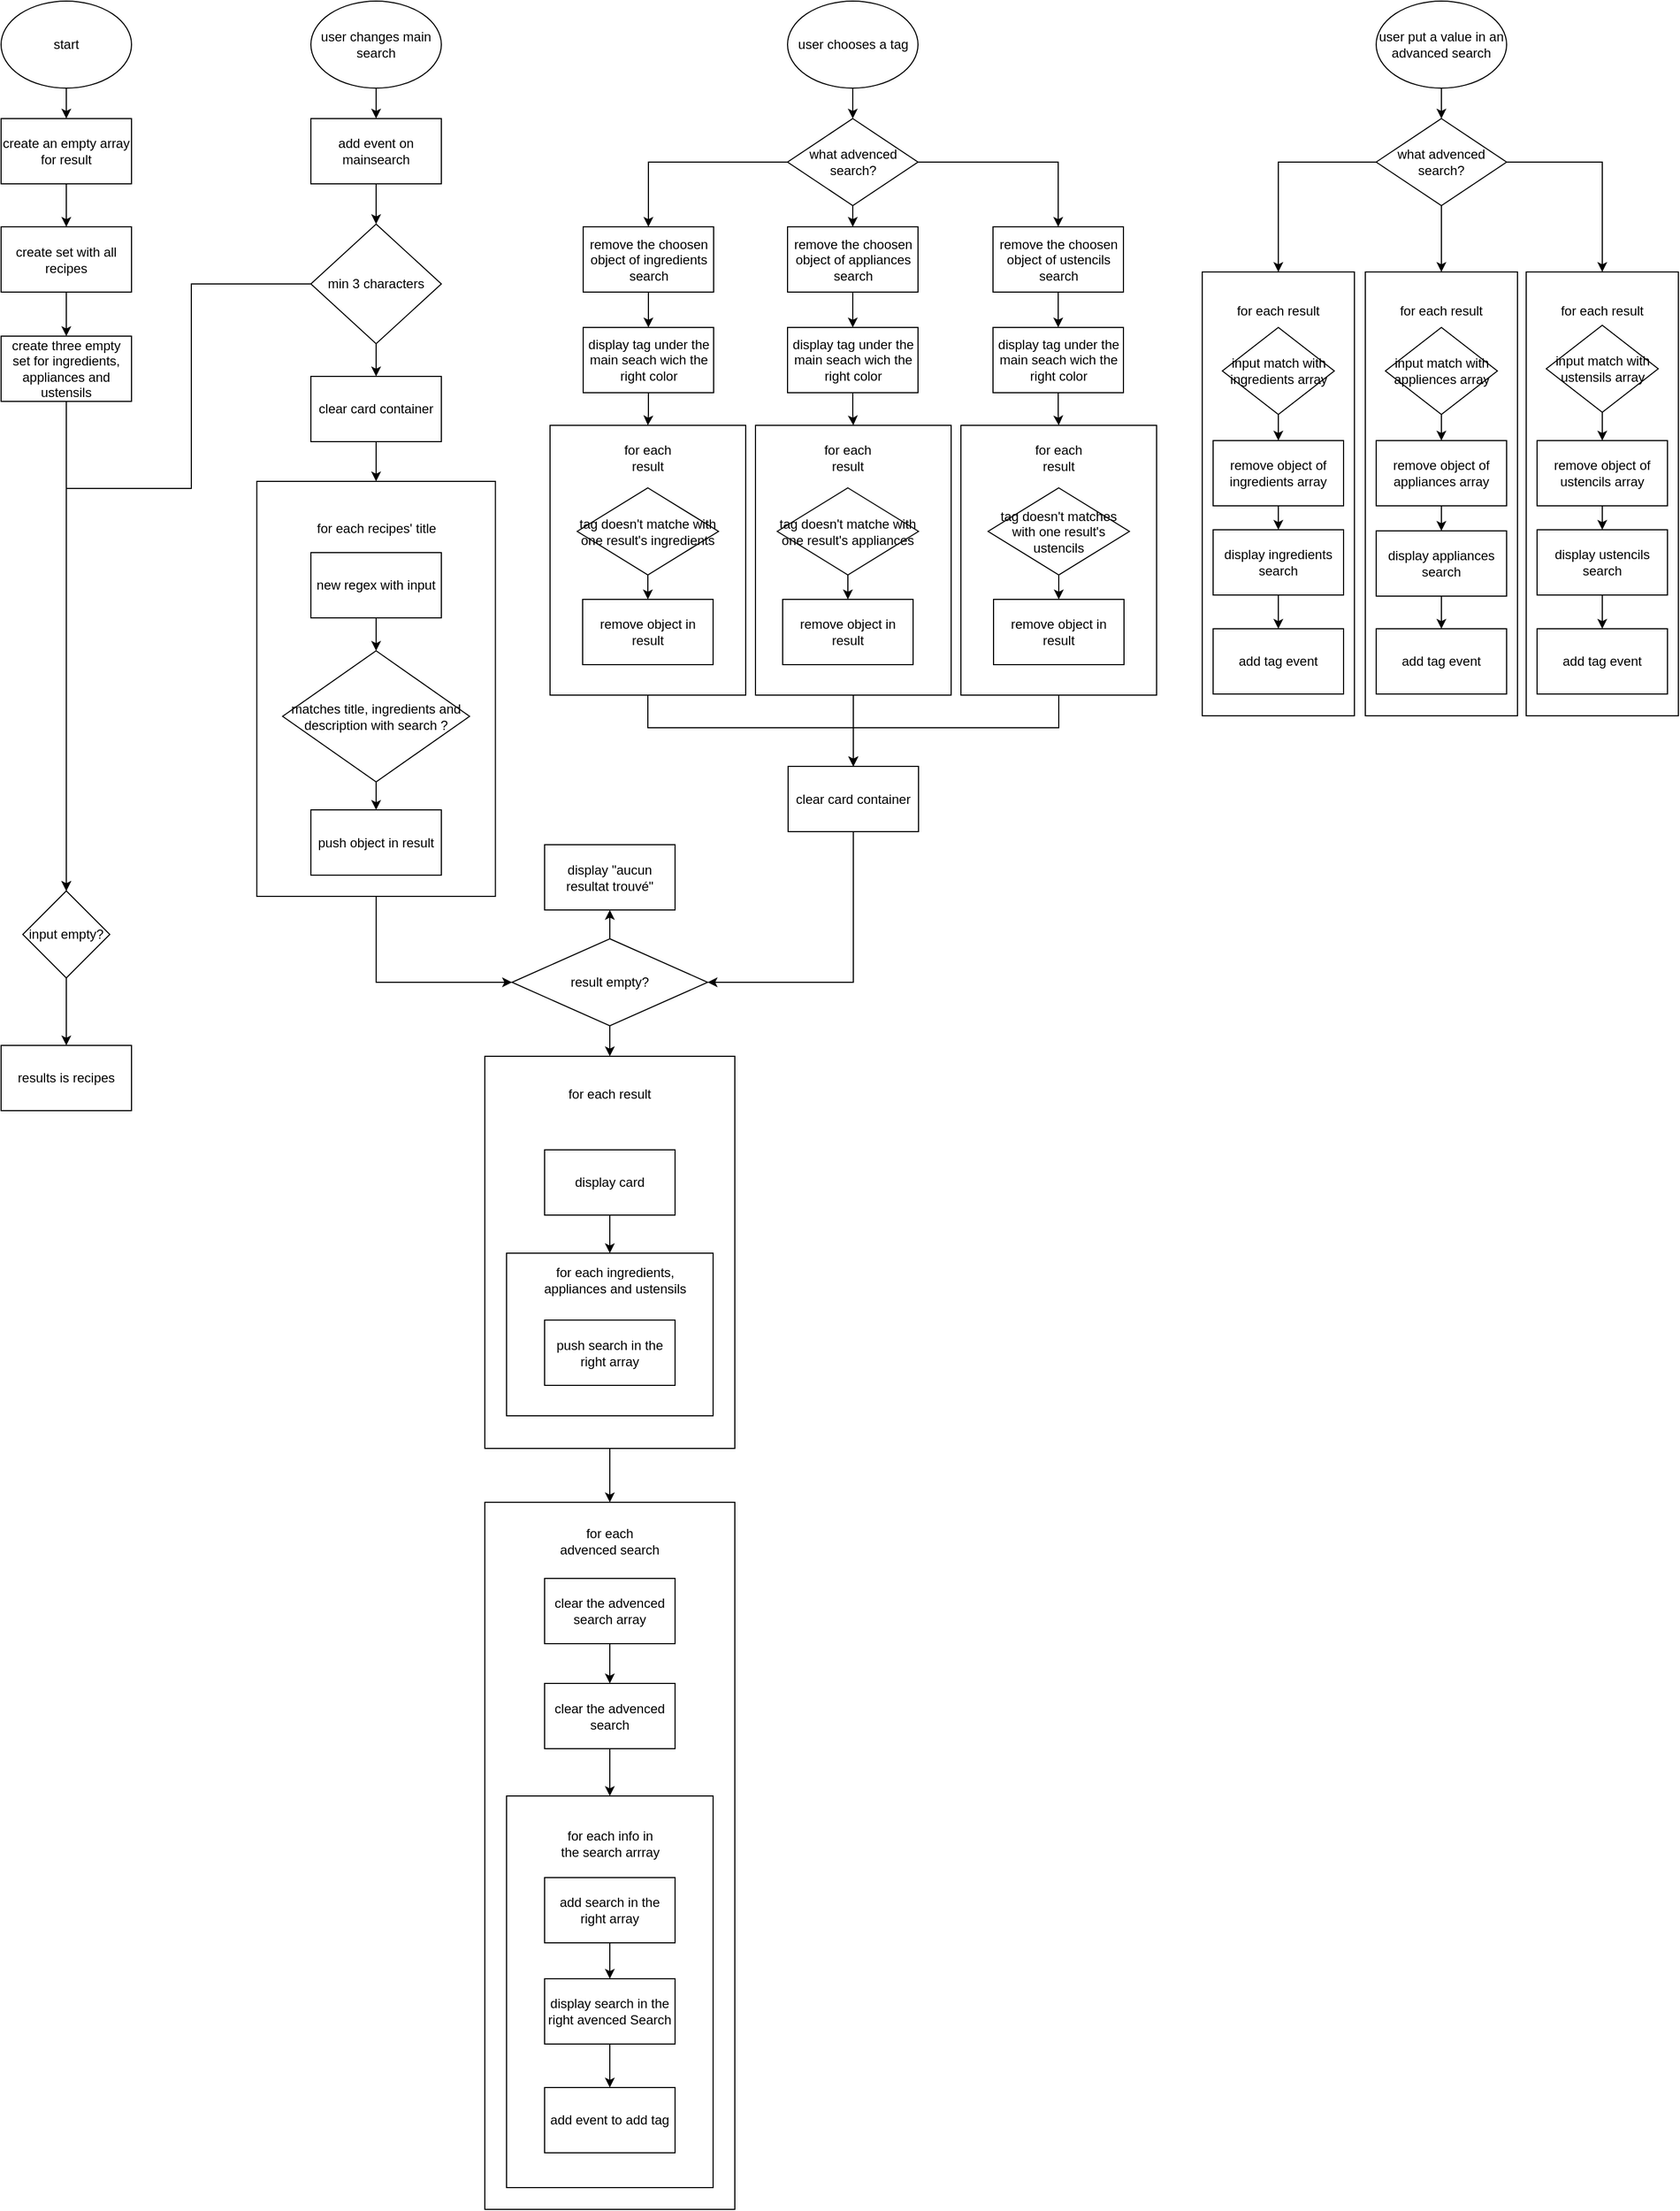 <mxfile version="20.4.0" type="github">
  <diagram id="KbriIt30uOO37H-ZtImf" name="Page-1">
    <mxGraphModel dx="2349" dy="791" grid="1" gridSize="10" guides="1" tooltips="1" connect="1" arrows="1" fold="1" page="1" pageScale="1" pageWidth="827" pageHeight="1169" math="0" shadow="0">
      <root>
        <mxCell id="0" />
        <mxCell id="1" parent="0" />
        <mxCell id="GD-EkiWeGUSdNPSbv1ui-60" value="" style="rounded=0;whiteSpace=wrap;html=1;" parent="1" vertex="1">
          <mxGeometry x="-300" y="1432" width="230" height="650" as="geometry" />
        </mxCell>
        <mxCell id="GD-EkiWeGUSdNPSbv1ui-61" value="" style="rounded=0;whiteSpace=wrap;html=1;" parent="1" vertex="1">
          <mxGeometry x="-280" y="1702" width="190" height="360" as="geometry" />
        </mxCell>
        <mxCell id="bPRLNc360k0DfY17XezS-25" value="" style="rounded=0;whiteSpace=wrap;html=1;" parent="1" vertex="1">
          <mxGeometry x="658" y="301" width="140" height="408" as="geometry" />
        </mxCell>
        <mxCell id="GD-EkiWeGUSdNPSbv1ui-105" style="edgeStyle=orthogonalEdgeStyle;rounded=0;orthogonalLoop=1;jettySize=auto;html=1;entryX=0.5;entryY=0;entryDx=0;entryDy=0;" parent="1" source="zv52WW57KOoIMXaIdccj-19" target="zv52WW57KOoIMXaIdccj-35" edge="1">
          <mxGeometry relative="1" as="geometry" />
        </mxCell>
        <mxCell id="zv52WW57KOoIMXaIdccj-19" value="" style="rounded=0;whiteSpace=wrap;html=1;" parent="1" vertex="1">
          <mxGeometry x="-51" y="442" width="180" height="248" as="geometry" />
        </mxCell>
        <mxCell id="GD-EkiWeGUSdNPSbv1ui-104" style="edgeStyle=orthogonalEdgeStyle;rounded=0;orthogonalLoop=1;jettySize=auto;html=1;entryX=0.5;entryY=0;entryDx=0;entryDy=0;" parent="1" source="zv52WW57KOoIMXaIdccj-16" target="zv52WW57KOoIMXaIdccj-35" edge="1">
          <mxGeometry relative="1" as="geometry">
            <Array as="points">
              <mxPoint x="228" y="720" />
              <mxPoint x="39" y="720" />
            </Array>
          </mxGeometry>
        </mxCell>
        <mxCell id="zv52WW57KOoIMXaIdccj-16" value="" style="rounded=0;whiteSpace=wrap;html=1;" parent="1" vertex="1">
          <mxGeometry x="138" y="442" width="180" height="248" as="geometry" />
        </mxCell>
        <mxCell id="mqzrhjDpJZkHIh7zGOP2-17" style="edgeStyle=orthogonalEdgeStyle;rounded=0;orthogonalLoop=1;jettySize=auto;html=1;entryX=0.5;entryY=0;entryDx=0;entryDy=0;" parent="1" source="mqzrhjDpJZkHIh7zGOP2-1" target="mqzrhjDpJZkHIh7zGOP2-12" edge="1">
          <mxGeometry relative="1" as="geometry" />
        </mxCell>
        <mxCell id="mqzrhjDpJZkHIh7zGOP2-1" value="&lt;div&gt;create set with all recipes&lt;/div&gt;" style="rounded=0;whiteSpace=wrap;html=1;" parent="1" vertex="1">
          <mxGeometry x="-745" y="259.5" width="120" height="60" as="geometry" />
        </mxCell>
        <mxCell id="P4Hiy-ss6rEzcvfLYkJp-1" style="edgeStyle=orthogonalEdgeStyle;rounded=0;orthogonalLoop=1;jettySize=auto;html=1;entryX=0.5;entryY=0;entryDx=0;entryDy=0;" parent="1" source="mqzrhjDpJZkHIh7zGOP2-12" target="r9mYrRiKWhC7KIq7iUfw-1" edge="1">
          <mxGeometry relative="1" as="geometry">
            <mxPoint x="-770" y="910" as="targetPoint" />
          </mxGeometry>
        </mxCell>
        <mxCell id="mqzrhjDpJZkHIh7zGOP2-12" value="create three empty set for ingredients, appliances and ustensils" style="rounded=0;whiteSpace=wrap;html=1;" parent="1" vertex="1">
          <mxGeometry x="-745" y="360" width="120" height="60" as="geometry" />
        </mxCell>
        <mxCell id="zv52WW57KOoIMXaIdccj-59" style="edgeStyle=orthogonalEdgeStyle;rounded=0;orthogonalLoop=1;jettySize=auto;html=1;entryX=0.5;entryY=0;entryDx=0;entryDy=0;" parent="1" source="mqzrhjDpJZkHIh7zGOP2-23" target="mqzrhjDpJZkHIh7zGOP2-1" edge="1">
          <mxGeometry relative="1" as="geometry" />
        </mxCell>
        <mxCell id="mqzrhjDpJZkHIh7zGOP2-23" value="create an empty array for result" style="rounded=0;whiteSpace=wrap;html=1;" parent="1" vertex="1">
          <mxGeometry x="-745" y="160" width="120" height="60" as="geometry" />
        </mxCell>
        <mxCell id="GD-EkiWeGUSdNPSbv1ui-90" style="edgeStyle=orthogonalEdgeStyle;rounded=0;orthogonalLoop=1;jettySize=auto;html=1;entryX=0;entryY=0.5;entryDx=0;entryDy=0;" parent="1" source="mqzrhjDpJZkHIh7zGOP2-24" target="mqzrhjDpJZkHIh7zGOP2-35" edge="1">
          <mxGeometry relative="1" as="geometry">
            <Array as="points">
              <mxPoint x="-400" y="954" />
            </Array>
          </mxGeometry>
        </mxCell>
        <mxCell id="mqzrhjDpJZkHIh7zGOP2-24" value="" style="rounded=0;whiteSpace=wrap;html=1;" parent="1" vertex="1">
          <mxGeometry x="-509.75" y="493.5" width="219.5" height="381.5" as="geometry" />
        </mxCell>
        <mxCell id="P4Hiy-ss6rEzcvfLYkJp-2" style="edgeStyle=orthogonalEdgeStyle;rounded=0;orthogonalLoop=1;jettySize=auto;html=1;" parent="1" source="mqzrhjDpJZkHIh7zGOP2-25" target="mqzrhjDpJZkHIh7zGOP2-29" edge="1">
          <mxGeometry relative="1" as="geometry" />
        </mxCell>
        <mxCell id="mqzrhjDpJZkHIh7zGOP2-25" value="user changes main search" style="ellipse;whiteSpace=wrap;html=1;" parent="1" vertex="1">
          <mxGeometry x="-460" y="52" width="120" height="80" as="geometry" />
        </mxCell>
        <mxCell id="zv52WW57KOoIMXaIdccj-37" style="edgeStyle=orthogonalEdgeStyle;rounded=0;orthogonalLoop=1;jettySize=auto;html=1;entryX=0.5;entryY=0;entryDx=0;entryDy=0;" parent="1" source="mqzrhjDpJZkHIh7zGOP2-26" target="mqzrhjDpJZkHIh7zGOP2-55" edge="1">
          <mxGeometry relative="1" as="geometry" />
        </mxCell>
        <mxCell id="GD-EkiWeGUSdNPSbv1ui-56" style="edgeStyle=orthogonalEdgeStyle;rounded=0;orthogonalLoop=1;jettySize=auto;html=1;entryX=0.5;entryY=0;entryDx=0;entryDy=0;" parent="1" source="mqzrhjDpJZkHIh7zGOP2-26" target="r9mYrRiKWhC7KIq7iUfw-1" edge="1">
          <mxGeometry relative="1" as="geometry">
            <Array as="points">
              <mxPoint x="-570" y="312" />
              <mxPoint x="-570" y="500" />
              <mxPoint x="-685" y="500" />
            </Array>
          </mxGeometry>
        </mxCell>
        <mxCell id="mqzrhjDpJZkHIh7zGOP2-26" value="min 3 characters" style="rhombus;whiteSpace=wrap;html=1;" parent="1" vertex="1">
          <mxGeometry x="-460" y="257" width="120" height="110" as="geometry" />
        </mxCell>
        <mxCell id="lksnL9UNUMyLh9PCi_Ay-3" style="edgeStyle=orthogonalEdgeStyle;rounded=0;orthogonalLoop=1;jettySize=auto;html=1;" parent="1" source="mqzrhjDpJZkHIh7zGOP2-28" target="mqzrhjDpJZkHIh7zGOP2-23" edge="1">
          <mxGeometry relative="1" as="geometry" />
        </mxCell>
        <mxCell id="mqzrhjDpJZkHIh7zGOP2-28" value="start" style="ellipse;whiteSpace=wrap;html=1;" parent="1" vertex="1">
          <mxGeometry x="-745" y="52" width="120" height="80" as="geometry" />
        </mxCell>
        <mxCell id="P4Hiy-ss6rEzcvfLYkJp-3" style="edgeStyle=orthogonalEdgeStyle;rounded=0;orthogonalLoop=1;jettySize=auto;html=1;" parent="1" source="mqzrhjDpJZkHIh7zGOP2-29" target="mqzrhjDpJZkHIh7zGOP2-26" edge="1">
          <mxGeometry relative="1" as="geometry" />
        </mxCell>
        <mxCell id="mqzrhjDpJZkHIh7zGOP2-29" value="add event on mainsearch" style="rounded=0;whiteSpace=wrap;html=1;" parent="1" vertex="1">
          <mxGeometry x="-460" y="160" width="120" height="60" as="geometry" />
        </mxCell>
        <mxCell id="mqzrhjDpJZkHIh7zGOP2-30" value="for each recipes&#39; title" style="text;html=1;strokeColor=none;fillColor=none;align=center;verticalAlign=middle;whiteSpace=wrap;rounded=0;" parent="1" vertex="1">
          <mxGeometry x="-464.5" y="522" width="129" height="30" as="geometry" />
        </mxCell>
        <mxCell id="GD-EkiWeGUSdNPSbv1ui-3" style="edgeStyle=orthogonalEdgeStyle;rounded=0;orthogonalLoop=1;jettySize=auto;html=1;entryX=0.5;entryY=0;entryDx=0;entryDy=0;" parent="1" source="mqzrhjDpJZkHIh7zGOP2-33" target="mqzrhjDpJZkHIh7zGOP2-34" edge="1">
          <mxGeometry relative="1" as="geometry" />
        </mxCell>
        <mxCell id="mqzrhjDpJZkHIh7zGOP2-33" value="matches title, ingredients and description with search ?" style="rhombus;whiteSpace=wrap;html=1;" parent="1" vertex="1">
          <mxGeometry x="-486" y="649.25" width="172" height="120.5" as="geometry" />
        </mxCell>
        <mxCell id="mqzrhjDpJZkHIh7zGOP2-34" value="push object in result" style="rounded=0;whiteSpace=wrap;html=1;" parent="1" vertex="1">
          <mxGeometry x="-460" y="795.5" width="120" height="60" as="geometry" />
        </mxCell>
        <mxCell id="GD-EkiWeGUSdNPSbv1ui-87" style="edgeStyle=orthogonalEdgeStyle;rounded=0;orthogonalLoop=1;jettySize=auto;html=1;exitX=0.5;exitY=1;exitDx=0;exitDy=0;entryX=0.5;entryY=0;entryDx=0;entryDy=0;" parent="1" source="mqzrhjDpJZkHIh7zGOP2-35" target="GD-EkiWeGUSdNPSbv1ui-29" edge="1">
          <mxGeometry relative="1" as="geometry" />
        </mxCell>
        <mxCell id="GD-EkiWeGUSdNPSbv1ui-88" style="edgeStyle=orthogonalEdgeStyle;rounded=0;orthogonalLoop=1;jettySize=auto;html=1;entryX=0.5;entryY=1;entryDx=0;entryDy=0;" parent="1" source="mqzrhjDpJZkHIh7zGOP2-35" target="mqzrhjDpJZkHIh7zGOP2-50" edge="1">
          <mxGeometry relative="1" as="geometry" />
        </mxCell>
        <mxCell id="mqzrhjDpJZkHIh7zGOP2-35" value="result empty?" style="rhombus;whiteSpace=wrap;html=1;" parent="1" vertex="1">
          <mxGeometry x="-275" y="914" width="180" height="80" as="geometry" />
        </mxCell>
        <mxCell id="mqzrhjDpJZkHIh7zGOP2-50" value="display &quot;aucun resultat trouvé&quot;" style="rounded=0;whiteSpace=wrap;html=1;" parent="1" vertex="1">
          <mxGeometry x="-245" y="827.5" width="120" height="60" as="geometry" />
        </mxCell>
        <mxCell id="zv52WW57KOoIMXaIdccj-38" style="edgeStyle=orthogonalEdgeStyle;rounded=0;orthogonalLoop=1;jettySize=auto;html=1;entryX=0.5;entryY=0;entryDx=0;entryDy=0;" parent="1" source="mqzrhjDpJZkHIh7zGOP2-55" target="mqzrhjDpJZkHIh7zGOP2-24" edge="1">
          <mxGeometry relative="1" as="geometry" />
        </mxCell>
        <mxCell id="mqzrhjDpJZkHIh7zGOP2-55" value="clear card container" style="rounded=0;whiteSpace=wrap;html=1;" parent="1" vertex="1">
          <mxGeometry x="-460" y="397" width="120" height="60" as="geometry" />
        </mxCell>
        <mxCell id="GD-EkiWeGUSdNPSbv1ui-1" style="edgeStyle=orthogonalEdgeStyle;rounded=0;orthogonalLoop=1;jettySize=auto;html=1;" parent="1" source="fjJYmc49j2NE75L-PbKI-1" target="bPRLNc360k0DfY17XezS-19" edge="1">
          <mxGeometry relative="1" as="geometry" />
        </mxCell>
        <mxCell id="fjJYmc49j2NE75L-PbKI-1" value="user put a value in an advanced search" style="ellipse;whiteSpace=wrap;html=1;" parent="1" vertex="1">
          <mxGeometry x="520" y="52" width="120" height="80" as="geometry" />
        </mxCell>
        <mxCell id="fjJYmc49j2NE75L-PbKI-5" value="" style="rounded=0;whiteSpace=wrap;html=1;" parent="1" vertex="1">
          <mxGeometry x="360" y="301" width="140" height="408" as="geometry" />
        </mxCell>
        <mxCell id="GD-EkiWeGUSdNPSbv1ui-6" style="edgeStyle=orthogonalEdgeStyle;rounded=0;orthogonalLoop=1;jettySize=auto;html=1;entryX=0.5;entryY=0;entryDx=0;entryDy=0;" parent="1" source="fjJYmc49j2NE75L-PbKI-4" target="bPRLNc360k0DfY17XezS-15" edge="1">
          <mxGeometry relative="1" as="geometry" />
        </mxCell>
        <mxCell id="fjJYmc49j2NE75L-PbKI-4" value="input match with ingredients array" style="rhombus;whiteSpace=wrap;html=1;" parent="1" vertex="1">
          <mxGeometry x="378.5" y="352" width="103" height="80" as="geometry" />
        </mxCell>
        <mxCell id="zv52WW57KOoIMXaIdccj-53" style="edgeStyle=orthogonalEdgeStyle;rounded=0;orthogonalLoop=1;jettySize=auto;html=1;" parent="1" source="fjJYmc49j2NE75L-PbKI-9" target="zv52WW57KOoIMXaIdccj-6" edge="1">
          <mxGeometry relative="1" as="geometry" />
        </mxCell>
        <mxCell id="fjJYmc49j2NE75L-PbKI-9" value="user chooses a tag" style="ellipse;whiteSpace=wrap;html=1;" parent="1" vertex="1">
          <mxGeometry x="-21.5" y="52" width="120" height="80" as="geometry" />
        </mxCell>
        <mxCell id="zv52WW57KOoIMXaIdccj-50" style="edgeStyle=orthogonalEdgeStyle;rounded=0;orthogonalLoop=1;jettySize=auto;html=1;entryX=0.5;entryY=0;entryDx=0;entryDy=0;" parent="1" source="fjJYmc49j2NE75L-PbKI-11" target="zv52WW57KOoIMXaIdccj-3" edge="1">
          <mxGeometry relative="1" as="geometry" />
        </mxCell>
        <mxCell id="fjJYmc49j2NE75L-PbKI-11" value="display tag under the main seach wich the right color" style="rounded=0;whiteSpace=wrap;html=1;" parent="1" vertex="1">
          <mxGeometry x="-209.5" y="352" width="120" height="60" as="geometry" />
        </mxCell>
        <mxCell id="zv52WW57KOoIMXaIdccj-44" style="edgeStyle=orthogonalEdgeStyle;rounded=0;orthogonalLoop=1;jettySize=auto;html=1;entryX=0.5;entryY=0;entryDx=0;entryDy=0;" parent="1" source="fjJYmc49j2NE75L-PbKI-12" target="fjJYmc49j2NE75L-PbKI-11" edge="1">
          <mxGeometry relative="1" as="geometry" />
        </mxCell>
        <mxCell id="fjJYmc49j2NE75L-PbKI-12" value="remove the choosen object of ingredients search" style="rounded=0;whiteSpace=wrap;html=1;" parent="1" vertex="1">
          <mxGeometry x="-209.5" y="259.5" width="120" height="60" as="geometry" />
        </mxCell>
        <mxCell id="GD-EkiWeGUSdNPSbv1ui-102" style="edgeStyle=orthogonalEdgeStyle;rounded=0;orthogonalLoop=1;jettySize=auto;html=1;" parent="1" source="zv52WW57KOoIMXaIdccj-3" target="zv52WW57KOoIMXaIdccj-35" edge="1">
          <mxGeometry relative="1" as="geometry">
            <Array as="points">
              <mxPoint x="-150" y="720" />
              <mxPoint x="39" y="720" />
            </Array>
          </mxGeometry>
        </mxCell>
        <mxCell id="zv52WW57KOoIMXaIdccj-3" value="" style="rounded=0;whiteSpace=wrap;html=1;" parent="1" vertex="1">
          <mxGeometry x="-240" y="442" width="180" height="248" as="geometry" />
        </mxCell>
        <mxCell id="zv52WW57KOoIMXaIdccj-5" value="for each result" style="text;html=1;strokeColor=none;fillColor=none;align=center;verticalAlign=middle;whiteSpace=wrap;rounded=0;" parent="1" vertex="1">
          <mxGeometry x="-180" y="457" width="60" height="30" as="geometry" />
        </mxCell>
        <mxCell id="zv52WW57KOoIMXaIdccj-22" style="edgeStyle=orthogonalEdgeStyle;rounded=0;orthogonalLoop=1;jettySize=auto;html=1;entryX=0.5;entryY=0;entryDx=0;entryDy=0;" parent="1" source="zv52WW57KOoIMXaIdccj-6" target="fjJYmc49j2NE75L-PbKI-12" edge="1">
          <mxGeometry relative="1" as="geometry" />
        </mxCell>
        <mxCell id="zv52WW57KOoIMXaIdccj-23" style="edgeStyle=orthogonalEdgeStyle;rounded=0;orthogonalLoop=1;jettySize=auto;html=1;" parent="1" source="zv52WW57KOoIMXaIdccj-6" target="zv52WW57KOoIMXaIdccj-8" edge="1">
          <mxGeometry relative="1" as="geometry" />
        </mxCell>
        <mxCell id="zv52WW57KOoIMXaIdccj-24" style="edgeStyle=orthogonalEdgeStyle;rounded=0;orthogonalLoop=1;jettySize=auto;html=1;" parent="1" source="zv52WW57KOoIMXaIdccj-6" target="zv52WW57KOoIMXaIdccj-7" edge="1">
          <mxGeometry relative="1" as="geometry" />
        </mxCell>
        <mxCell id="zv52WW57KOoIMXaIdccj-6" value="what advenced search?" style="rhombus;whiteSpace=wrap;html=1;" parent="1" vertex="1">
          <mxGeometry x="-21.5" y="160" width="120" height="80" as="geometry" />
        </mxCell>
        <mxCell id="zv52WW57KOoIMXaIdccj-45" value="" style="edgeStyle=orthogonalEdgeStyle;rounded=0;orthogonalLoop=1;jettySize=auto;html=1;" parent="1" source="zv52WW57KOoIMXaIdccj-7" target="zv52WW57KOoIMXaIdccj-27" edge="1">
          <mxGeometry relative="1" as="geometry" />
        </mxCell>
        <mxCell id="zv52WW57KOoIMXaIdccj-7" value="remove the choosen object of appliances search" style="rounded=0;whiteSpace=wrap;html=1;" parent="1" vertex="1">
          <mxGeometry x="-21.5" y="259.5" width="120" height="60" as="geometry" />
        </mxCell>
        <mxCell id="zv52WW57KOoIMXaIdccj-46" style="edgeStyle=orthogonalEdgeStyle;rounded=0;orthogonalLoop=1;jettySize=auto;html=1;" parent="1" source="zv52WW57KOoIMXaIdccj-8" target="zv52WW57KOoIMXaIdccj-26" edge="1">
          <mxGeometry relative="1" as="geometry" />
        </mxCell>
        <mxCell id="zv52WW57KOoIMXaIdccj-8" value="remove the choosen object of ustencils search" style="rounded=0;whiteSpace=wrap;html=1;" parent="1" vertex="1">
          <mxGeometry x="167.5" y="259.5" width="120" height="60" as="geometry" />
        </mxCell>
        <mxCell id="zv52WW57KOoIMXaIdccj-56" style="edgeStyle=orthogonalEdgeStyle;rounded=0;orthogonalLoop=1;jettySize=auto;html=1;" parent="1" source="zv52WW57KOoIMXaIdccj-9" target="zv52WW57KOoIMXaIdccj-32" edge="1">
          <mxGeometry relative="1" as="geometry" />
        </mxCell>
        <mxCell id="zv52WW57KOoIMXaIdccj-9" value="tag doesn&#39;t matche with one result&#39;s ingredients" style="rhombus;whiteSpace=wrap;html=1;" parent="1" vertex="1">
          <mxGeometry x="-215" y="499.5" width="130" height="80" as="geometry" />
        </mxCell>
        <mxCell id="zv52WW57KOoIMXaIdccj-17" value="for each result" style="text;html=1;strokeColor=none;fillColor=none;align=center;verticalAlign=middle;whiteSpace=wrap;rounded=0;" parent="1" vertex="1">
          <mxGeometry x="198" y="457" width="60" height="30" as="geometry" />
        </mxCell>
        <mxCell id="zv52WW57KOoIMXaIdccj-55" style="edgeStyle=orthogonalEdgeStyle;rounded=0;orthogonalLoop=1;jettySize=auto;html=1;" parent="1" source="zv52WW57KOoIMXaIdccj-18" target="zv52WW57KOoIMXaIdccj-34" edge="1">
          <mxGeometry relative="1" as="geometry" />
        </mxCell>
        <mxCell id="zv52WW57KOoIMXaIdccj-18" value="tag doesn&#39;t matches with one result&#39;s ustencils" style="rhombus;whiteSpace=wrap;html=1;" parent="1" vertex="1">
          <mxGeometry x="163" y="499.5" width="130" height="80" as="geometry" />
        </mxCell>
        <mxCell id="zv52WW57KOoIMXaIdccj-20" value="for each result" style="text;html=1;strokeColor=none;fillColor=none;align=center;verticalAlign=middle;whiteSpace=wrap;rounded=0;" parent="1" vertex="1">
          <mxGeometry x="4" y="457" width="60" height="30" as="geometry" />
        </mxCell>
        <mxCell id="zv52WW57KOoIMXaIdccj-54" style="edgeStyle=orthogonalEdgeStyle;rounded=0;orthogonalLoop=1;jettySize=auto;html=1;entryX=0.5;entryY=0;entryDx=0;entryDy=0;" parent="1" source="zv52WW57KOoIMXaIdccj-21" target="zv52WW57KOoIMXaIdccj-33" edge="1">
          <mxGeometry relative="1" as="geometry" />
        </mxCell>
        <mxCell id="zv52WW57KOoIMXaIdccj-21" value="tag doesn&#39;t matche with one result&#39;s appliances" style="rhombus;whiteSpace=wrap;html=1;" parent="1" vertex="1">
          <mxGeometry x="-31" y="499.5" width="130" height="80" as="geometry" />
        </mxCell>
        <mxCell id="zv52WW57KOoIMXaIdccj-48" style="edgeStyle=orthogonalEdgeStyle;rounded=0;orthogonalLoop=1;jettySize=auto;html=1;entryX=0.5;entryY=0;entryDx=0;entryDy=0;" parent="1" source="zv52WW57KOoIMXaIdccj-26" target="zv52WW57KOoIMXaIdccj-16" edge="1">
          <mxGeometry relative="1" as="geometry" />
        </mxCell>
        <mxCell id="zv52WW57KOoIMXaIdccj-26" value="display tag under the main seach wich the right color" style="rounded=0;whiteSpace=wrap;html=1;" parent="1" vertex="1">
          <mxGeometry x="167.5" y="352" width="120" height="60" as="geometry" />
        </mxCell>
        <mxCell id="zv52WW57KOoIMXaIdccj-49" style="edgeStyle=orthogonalEdgeStyle;rounded=0;orthogonalLoop=1;jettySize=auto;html=1;entryX=0.5;entryY=0;entryDx=0;entryDy=0;" parent="1" source="zv52WW57KOoIMXaIdccj-27" target="zv52WW57KOoIMXaIdccj-19" edge="1">
          <mxGeometry relative="1" as="geometry" />
        </mxCell>
        <mxCell id="zv52WW57KOoIMXaIdccj-27" value="display tag under the main seach wich the right color" style="rounded=0;whiteSpace=wrap;html=1;" parent="1" vertex="1">
          <mxGeometry x="-21.5" y="352" width="120" height="60" as="geometry" />
        </mxCell>
        <mxCell id="zv52WW57KOoIMXaIdccj-31" value="for each result" style="text;html=1;strokeColor=none;fillColor=none;align=center;verticalAlign=middle;whiteSpace=wrap;rounded=0;" parent="1" vertex="1">
          <mxGeometry x="390" y="322" width="80" height="30" as="geometry" />
        </mxCell>
        <mxCell id="zv52WW57KOoIMXaIdccj-32" value="remove object in result" style="rounded=0;whiteSpace=wrap;html=1;" parent="1" vertex="1">
          <mxGeometry x="-210" y="602" width="120" height="60" as="geometry" />
        </mxCell>
        <mxCell id="zv52WW57KOoIMXaIdccj-33" value="remove object in result" style="rounded=0;whiteSpace=wrap;html=1;" parent="1" vertex="1">
          <mxGeometry x="-26" y="602" width="120" height="60" as="geometry" />
        </mxCell>
        <mxCell id="zv52WW57KOoIMXaIdccj-34" value="remove object in result" style="rounded=0;whiteSpace=wrap;html=1;" parent="1" vertex="1">
          <mxGeometry x="168" y="602" width="120" height="60" as="geometry" />
        </mxCell>
        <mxCell id="GD-EkiWeGUSdNPSbv1ui-86" style="edgeStyle=orthogonalEdgeStyle;rounded=0;orthogonalLoop=1;jettySize=auto;html=1;exitX=0.5;exitY=1;exitDx=0;exitDy=0;entryX=1;entryY=0.5;entryDx=0;entryDy=0;" parent="1" source="zv52WW57KOoIMXaIdccj-35" target="mqzrhjDpJZkHIh7zGOP2-35" edge="1">
          <mxGeometry relative="1" as="geometry" />
        </mxCell>
        <mxCell id="zv52WW57KOoIMXaIdccj-35" value="clear card container" style="rounded=0;whiteSpace=wrap;html=1;" parent="1" vertex="1">
          <mxGeometry x="-21" y="755.5" width="120" height="60" as="geometry" />
        </mxCell>
        <mxCell id="GD-EkiWeGUSdNPSbv1ui-5" style="edgeStyle=orthogonalEdgeStyle;rounded=0;orthogonalLoop=1;jettySize=auto;html=1;" parent="1" source="bPRLNc360k0DfY17XezS-15" target="bPRLNc360k0DfY17XezS-28" edge="1">
          <mxGeometry relative="1" as="geometry" />
        </mxCell>
        <mxCell id="bPRLNc360k0DfY17XezS-15" value="remove object of ingredients array" style="rounded=0;whiteSpace=wrap;html=1;" parent="1" vertex="1">
          <mxGeometry x="370" y="456" width="120" height="60" as="geometry" />
        </mxCell>
        <mxCell id="bPRLNc360k0DfY17XezS-34" style="edgeStyle=orthogonalEdgeStyle;rounded=0;orthogonalLoop=1;jettySize=auto;html=1;entryX=0.5;entryY=0;entryDx=0;entryDy=0;" parent="1" source="bPRLNc360k0DfY17XezS-19" target="bPRLNc360k0DfY17XezS-22" edge="1">
          <mxGeometry relative="1" as="geometry" />
        </mxCell>
        <mxCell id="bPRLNc360k0DfY17XezS-35" style="edgeStyle=orthogonalEdgeStyle;rounded=0;orthogonalLoop=1;jettySize=auto;html=1;entryX=0.5;entryY=0;entryDx=0;entryDy=0;" parent="1" source="bPRLNc360k0DfY17XezS-19" target="fjJYmc49j2NE75L-PbKI-5" edge="1">
          <mxGeometry relative="1" as="geometry" />
        </mxCell>
        <mxCell id="bPRLNc360k0DfY17XezS-36" style="edgeStyle=orthogonalEdgeStyle;rounded=0;orthogonalLoop=1;jettySize=auto;html=1;entryX=0.5;entryY=0;entryDx=0;entryDy=0;" parent="1" source="bPRLNc360k0DfY17XezS-19" target="bPRLNc360k0DfY17XezS-25" edge="1">
          <mxGeometry relative="1" as="geometry" />
        </mxCell>
        <mxCell id="bPRLNc360k0DfY17XezS-19" value="what advenced search?" style="rhombus;whiteSpace=wrap;html=1;" parent="1" vertex="1">
          <mxGeometry x="520" y="160" width="120" height="80" as="geometry" />
        </mxCell>
        <mxCell id="GD-EkiWeGUSdNPSbv1ui-12" style="edgeStyle=orthogonalEdgeStyle;rounded=0;orthogonalLoop=1;jettySize=auto;html=1;" parent="1" source="bPRLNc360k0DfY17XezS-21" target="bPRLNc360k0DfY17XezS-29" edge="1">
          <mxGeometry relative="1" as="geometry" />
        </mxCell>
        <mxCell id="bPRLNc360k0DfY17XezS-21" value="remove object of ustencils array" style="rounded=0;whiteSpace=wrap;html=1;" parent="1" vertex="1">
          <mxGeometry x="668" y="456" width="120" height="60" as="geometry" />
        </mxCell>
        <mxCell id="bPRLNc360k0DfY17XezS-22" value="" style="rounded=0;whiteSpace=wrap;html=1;" parent="1" vertex="1">
          <mxGeometry x="510" y="301" width="140" height="408" as="geometry" />
        </mxCell>
        <mxCell id="GD-EkiWeGUSdNPSbv1ui-8" style="edgeStyle=orthogonalEdgeStyle;rounded=0;orthogonalLoop=1;jettySize=auto;html=1;" parent="1" source="bPRLNc360k0DfY17XezS-23" target="bPRLNc360k0DfY17XezS-20" edge="1">
          <mxGeometry relative="1" as="geometry" />
        </mxCell>
        <mxCell id="bPRLNc360k0DfY17XezS-23" value="input match with appliences array" style="rhombus;whiteSpace=wrap;html=1;" parent="1" vertex="1">
          <mxGeometry x="528.5" y="352" width="103" height="80" as="geometry" />
        </mxCell>
        <mxCell id="bPRLNc360k0DfY17XezS-24" value="for each result" style="text;html=1;strokeColor=none;fillColor=none;align=center;verticalAlign=middle;whiteSpace=wrap;rounded=0;" parent="1" vertex="1">
          <mxGeometry x="540" y="322" width="80" height="30" as="geometry" />
        </mxCell>
        <mxCell id="GD-EkiWeGUSdNPSbv1ui-9" style="edgeStyle=orthogonalEdgeStyle;rounded=0;orthogonalLoop=1;jettySize=auto;html=1;" parent="1" source="bPRLNc360k0DfY17XezS-20" target="bPRLNc360k0DfY17XezS-30" edge="1">
          <mxGeometry relative="1" as="geometry" />
        </mxCell>
        <mxCell id="bPRLNc360k0DfY17XezS-20" value="remove object of appliances array" style="rounded=0;whiteSpace=wrap;html=1;" parent="1" vertex="1">
          <mxGeometry x="520" y="456" width="120" height="60" as="geometry" />
        </mxCell>
        <mxCell id="GD-EkiWeGUSdNPSbv1ui-7" style="edgeStyle=orthogonalEdgeStyle;rounded=0;orthogonalLoop=1;jettySize=auto;html=1;" parent="1" source="bPRLNc360k0DfY17XezS-26" target="bPRLNc360k0DfY17XezS-21" edge="1">
          <mxGeometry relative="1" as="geometry" />
        </mxCell>
        <mxCell id="bPRLNc360k0DfY17XezS-26" value="input match with ustensils array" style="rhombus;whiteSpace=wrap;html=1;" parent="1" vertex="1">
          <mxGeometry x="676.5" y="350" width="103" height="80" as="geometry" />
        </mxCell>
        <mxCell id="bPRLNc360k0DfY17XezS-27" value="for each result" style="text;html=1;strokeColor=none;fillColor=none;align=center;verticalAlign=middle;whiteSpace=wrap;rounded=0;" parent="1" vertex="1">
          <mxGeometry x="688" y="322" width="80" height="30" as="geometry" />
        </mxCell>
        <mxCell id="GD-EkiWeGUSdNPSbv1ui-4" style="edgeStyle=orthogonalEdgeStyle;rounded=0;orthogonalLoop=1;jettySize=auto;html=1;entryX=0.5;entryY=0;entryDx=0;entryDy=0;" parent="1" source="bPRLNc360k0DfY17XezS-28" target="bPRLNc360k0DfY17XezS-31" edge="1">
          <mxGeometry relative="1" as="geometry" />
        </mxCell>
        <mxCell id="bPRLNc360k0DfY17XezS-28" value="display ingredients search" style="rounded=0;whiteSpace=wrap;html=1;" parent="1" vertex="1">
          <mxGeometry x="370" y="538" width="120" height="60" as="geometry" />
        </mxCell>
        <mxCell id="GD-EkiWeGUSdNPSbv1ui-13" style="edgeStyle=orthogonalEdgeStyle;rounded=0;orthogonalLoop=1;jettySize=auto;html=1;entryX=0.5;entryY=0;entryDx=0;entryDy=0;" parent="1" source="bPRLNc360k0DfY17XezS-29" target="bPRLNc360k0DfY17XezS-32" edge="1">
          <mxGeometry relative="1" as="geometry" />
        </mxCell>
        <mxCell id="bPRLNc360k0DfY17XezS-29" value="display ustencils search" style="rounded=0;whiteSpace=wrap;html=1;" parent="1" vertex="1">
          <mxGeometry x="668" y="538" width="120" height="60" as="geometry" />
        </mxCell>
        <mxCell id="GD-EkiWeGUSdNPSbv1ui-11" style="edgeStyle=orthogonalEdgeStyle;rounded=0;orthogonalLoop=1;jettySize=auto;html=1;" parent="1" source="bPRLNc360k0DfY17XezS-30" target="bPRLNc360k0DfY17XezS-33" edge="1">
          <mxGeometry relative="1" as="geometry" />
        </mxCell>
        <mxCell id="bPRLNc360k0DfY17XezS-30" value="display appliances search" style="rounded=0;whiteSpace=wrap;html=1;" parent="1" vertex="1">
          <mxGeometry x="520" y="539" width="120" height="60" as="geometry" />
        </mxCell>
        <mxCell id="bPRLNc360k0DfY17XezS-31" value="add tag event" style="rounded=0;whiteSpace=wrap;html=1;" parent="1" vertex="1">
          <mxGeometry x="370" y="629" width="120" height="60" as="geometry" />
        </mxCell>
        <mxCell id="bPRLNc360k0DfY17XezS-32" value="add tag event" style="rounded=0;whiteSpace=wrap;html=1;" parent="1" vertex="1">
          <mxGeometry x="668" y="629" width="120" height="60" as="geometry" />
        </mxCell>
        <mxCell id="bPRLNc360k0DfY17XezS-33" value="add tag event" style="rounded=0;whiteSpace=wrap;html=1;" parent="1" vertex="1">
          <mxGeometry x="520" y="629" width="120" height="60" as="geometry" />
        </mxCell>
        <mxCell id="GD-EkiWeGUSdNPSbv1ui-65" style="edgeStyle=orthogonalEdgeStyle;rounded=0;orthogonalLoop=1;jettySize=auto;html=1;entryX=0.5;entryY=0;entryDx=0;entryDy=0;" parent="1" source="GD-EkiWeGUSdNPSbv1ui-29" target="GD-EkiWeGUSdNPSbv1ui-60" edge="1">
          <mxGeometry relative="1" as="geometry" />
        </mxCell>
        <mxCell id="GD-EkiWeGUSdNPSbv1ui-29" value="" style="rounded=0;whiteSpace=wrap;html=1;" parent="1" vertex="1">
          <mxGeometry x="-300" y="1022" width="230" height="360.5" as="geometry" />
        </mxCell>
        <mxCell id="GD-EkiWeGUSdNPSbv1ui-30" value="for each result" style="text;html=1;strokeColor=none;fillColor=none;align=center;verticalAlign=middle;whiteSpace=wrap;rounded=0;" parent="1" vertex="1">
          <mxGeometry x="-225" y="1042" width="80" height="30" as="geometry" />
        </mxCell>
        <mxCell id="GD-EkiWeGUSdNPSbv1ui-31" style="edgeStyle=orthogonalEdgeStyle;rounded=0;orthogonalLoop=1;jettySize=auto;html=1;entryX=0.5;entryY=0;entryDx=0;entryDy=0;" parent="1" source="GD-EkiWeGUSdNPSbv1ui-32" target="GD-EkiWeGUSdNPSbv1ui-33" edge="1">
          <mxGeometry relative="1" as="geometry" />
        </mxCell>
        <mxCell id="GD-EkiWeGUSdNPSbv1ui-32" value="display card" style="rounded=0;whiteSpace=wrap;html=1;" parent="1" vertex="1">
          <mxGeometry x="-245" y="1108" width="120" height="60" as="geometry" />
        </mxCell>
        <mxCell id="GD-EkiWeGUSdNPSbv1ui-33" value="" style="rounded=0;whiteSpace=wrap;html=1;" parent="1" vertex="1">
          <mxGeometry x="-280" y="1203" width="190" height="149.5" as="geometry" />
        </mxCell>
        <mxCell id="GD-EkiWeGUSdNPSbv1ui-34" value="for each ingredients, appliances and ustensils" style="text;html=1;strokeColor=none;fillColor=none;align=center;verticalAlign=middle;whiteSpace=wrap;rounded=0;" parent="1" vertex="1">
          <mxGeometry x="-255" y="1213" width="150" height="30" as="geometry" />
        </mxCell>
        <mxCell id="GD-EkiWeGUSdNPSbv1ui-36" value="add event to add tag" style="rounded=0;whiteSpace=wrap;html=1;" parent="1" vertex="1">
          <mxGeometry x="-245" y="1970" width="120" height="60" as="geometry" />
        </mxCell>
        <mxCell id="GD-EkiWeGUSdNPSbv1ui-37" value="for each info in the search arrray" style="text;html=1;strokeColor=none;fillColor=none;align=center;verticalAlign=middle;whiteSpace=wrap;rounded=0;" parent="1" vertex="1">
          <mxGeometry x="-232.5" y="1730.5" width="95" height="30" as="geometry" />
        </mxCell>
        <mxCell id="GD-EkiWeGUSdNPSbv1ui-113" style="edgeStyle=orthogonalEdgeStyle;rounded=0;orthogonalLoop=1;jettySize=auto;html=1;" parent="1" source="GD-EkiWeGUSdNPSbv1ui-38" target="GD-EkiWeGUSdNPSbv1ui-36" edge="1">
          <mxGeometry relative="1" as="geometry" />
        </mxCell>
        <mxCell id="GD-EkiWeGUSdNPSbv1ui-38" value="display search in the right avenced Search" style="rounded=0;whiteSpace=wrap;html=1;" parent="1" vertex="1">
          <mxGeometry x="-245" y="1870" width="120" height="60" as="geometry" />
        </mxCell>
        <mxCell id="GD-EkiWeGUSdNPSbv1ui-39" value="push search in the right array" style="rounded=0;whiteSpace=wrap;html=1;" parent="1" vertex="1">
          <mxGeometry x="-245" y="1264.5" width="120" height="60" as="geometry" />
        </mxCell>
        <mxCell id="GD-EkiWeGUSdNPSbv1ui-112" style="edgeStyle=orthogonalEdgeStyle;rounded=0;orthogonalLoop=1;jettySize=auto;html=1;entryX=0.5;entryY=0;entryDx=0;entryDy=0;" parent="1" source="GD-EkiWeGUSdNPSbv1ui-40" target="GD-EkiWeGUSdNPSbv1ui-38" edge="1">
          <mxGeometry relative="1" as="geometry" />
        </mxCell>
        <mxCell id="GD-EkiWeGUSdNPSbv1ui-40" value="add search in the right array" style="rounded=0;whiteSpace=wrap;html=1;" parent="1" vertex="1">
          <mxGeometry x="-245" y="1777" width="120" height="60" as="geometry" />
        </mxCell>
        <mxCell id="GD-EkiWeGUSdNPSbv1ui-58" style="edgeStyle=orthogonalEdgeStyle;rounded=0;orthogonalLoop=1;jettySize=auto;html=1;entryX=0.5;entryY=0;entryDx=0;entryDy=0;" parent="1" source="GD-EkiWeGUSdNPSbv1ui-57" target="mqzrhjDpJZkHIh7zGOP2-33" edge="1">
          <mxGeometry relative="1" as="geometry" />
        </mxCell>
        <mxCell id="GD-EkiWeGUSdNPSbv1ui-57" value="new regex with input" style="rounded=0;whiteSpace=wrap;html=1;" parent="1" vertex="1">
          <mxGeometry x="-460" y="559" width="120" height="60" as="geometry" />
        </mxCell>
        <mxCell id="GD-EkiWeGUSdNPSbv1ui-62" value="for each advenced search" style="text;html=1;strokeColor=none;fillColor=none;align=center;verticalAlign=middle;whiteSpace=wrap;rounded=0;" parent="1" vertex="1">
          <mxGeometry x="-235" y="1453" width="100" height="30" as="geometry" />
        </mxCell>
        <mxCell id="GD-EkiWeGUSdNPSbv1ui-111" style="edgeStyle=orthogonalEdgeStyle;rounded=0;orthogonalLoop=1;jettySize=auto;html=1;" parent="1" source="GD-EkiWeGUSdNPSbv1ui-63" target="GD-EkiWeGUSdNPSbv1ui-61" edge="1">
          <mxGeometry relative="1" as="geometry" />
        </mxCell>
        <mxCell id="GD-EkiWeGUSdNPSbv1ui-63" value="clear the advenced search" style="rounded=0;whiteSpace=wrap;html=1;" parent="1" vertex="1">
          <mxGeometry x="-245" y="1598.5" width="120" height="60" as="geometry" />
        </mxCell>
        <mxCell id="GD-EkiWeGUSdNPSbv1ui-110" style="edgeStyle=orthogonalEdgeStyle;rounded=0;orthogonalLoop=1;jettySize=auto;html=1;entryX=0.5;entryY=0;entryDx=0;entryDy=0;" parent="1" source="GD-EkiWeGUSdNPSbv1ui-64" target="GD-EkiWeGUSdNPSbv1ui-63" edge="1">
          <mxGeometry relative="1" as="geometry" />
        </mxCell>
        <mxCell id="GD-EkiWeGUSdNPSbv1ui-64" value="clear the advenced search array" style="rounded=0;whiteSpace=wrap;html=1;" parent="1" vertex="1">
          <mxGeometry x="-245" y="1502" width="120" height="60" as="geometry" />
        </mxCell>
        <mxCell id="r9mYrRiKWhC7KIq7iUfw-4" style="edgeStyle=orthogonalEdgeStyle;rounded=0;orthogonalLoop=1;jettySize=auto;html=1;entryX=0.5;entryY=0;entryDx=0;entryDy=0;" edge="1" parent="1" source="r9mYrRiKWhC7KIq7iUfw-1" target="r9mYrRiKWhC7KIq7iUfw-3">
          <mxGeometry relative="1" as="geometry" />
        </mxCell>
        <mxCell id="r9mYrRiKWhC7KIq7iUfw-1" value="input empty?" style="rhombus;whiteSpace=wrap;html=1;" vertex="1" parent="1">
          <mxGeometry x="-725" y="870" width="80" height="80" as="geometry" />
        </mxCell>
        <mxCell id="r9mYrRiKWhC7KIq7iUfw-3" value="results is recipes" style="rounded=0;whiteSpace=wrap;html=1;" vertex="1" parent="1">
          <mxGeometry x="-745" y="1012" width="120" height="60" as="geometry" />
        </mxCell>
      </root>
    </mxGraphModel>
  </diagram>
</mxfile>
